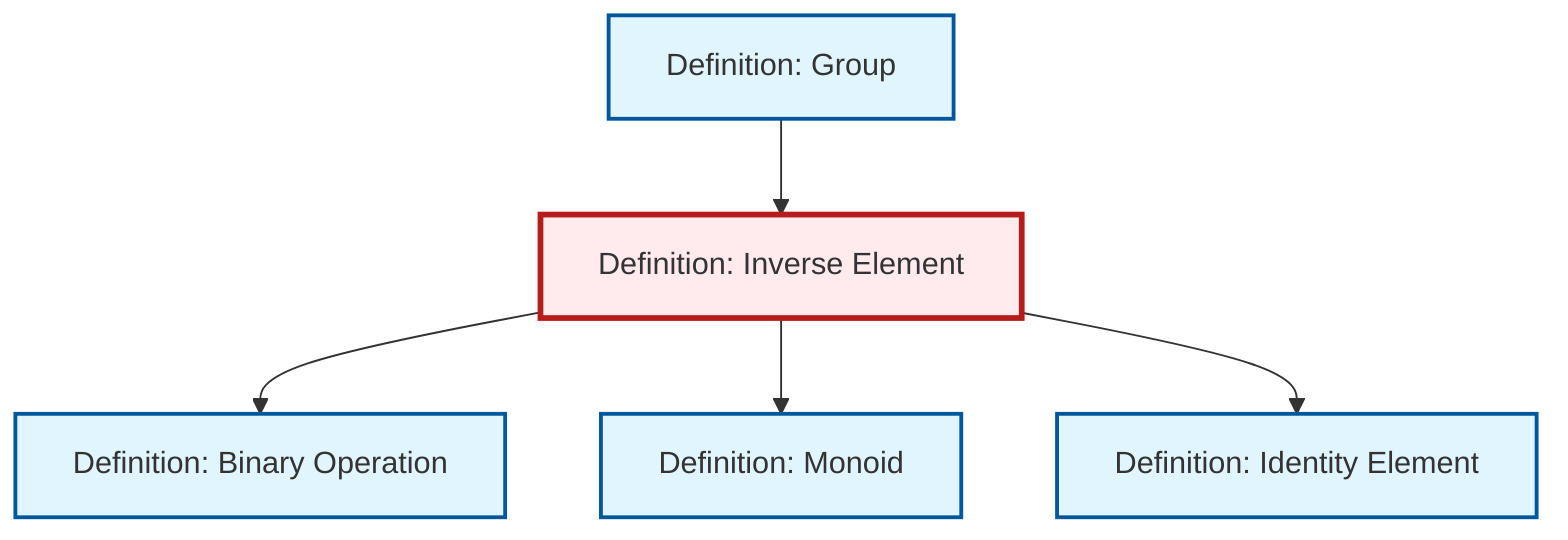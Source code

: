 graph TD
    classDef definition fill:#e1f5fe,stroke:#01579b,stroke-width:2px
    classDef theorem fill:#f3e5f5,stroke:#4a148c,stroke-width:2px
    classDef axiom fill:#fff3e0,stroke:#e65100,stroke-width:2px
    classDef example fill:#e8f5e9,stroke:#1b5e20,stroke-width:2px
    classDef current fill:#ffebee,stroke:#b71c1c,stroke-width:3px
    def-monoid["Definition: Monoid"]:::definition
    def-binary-operation["Definition: Binary Operation"]:::definition
    def-inverse-element["Definition: Inverse Element"]:::definition
    def-identity-element["Definition: Identity Element"]:::definition
    def-group["Definition: Group"]:::definition
    def-inverse-element --> def-binary-operation
    def-inverse-element --> def-monoid
    def-inverse-element --> def-identity-element
    def-group --> def-inverse-element
    class def-inverse-element current